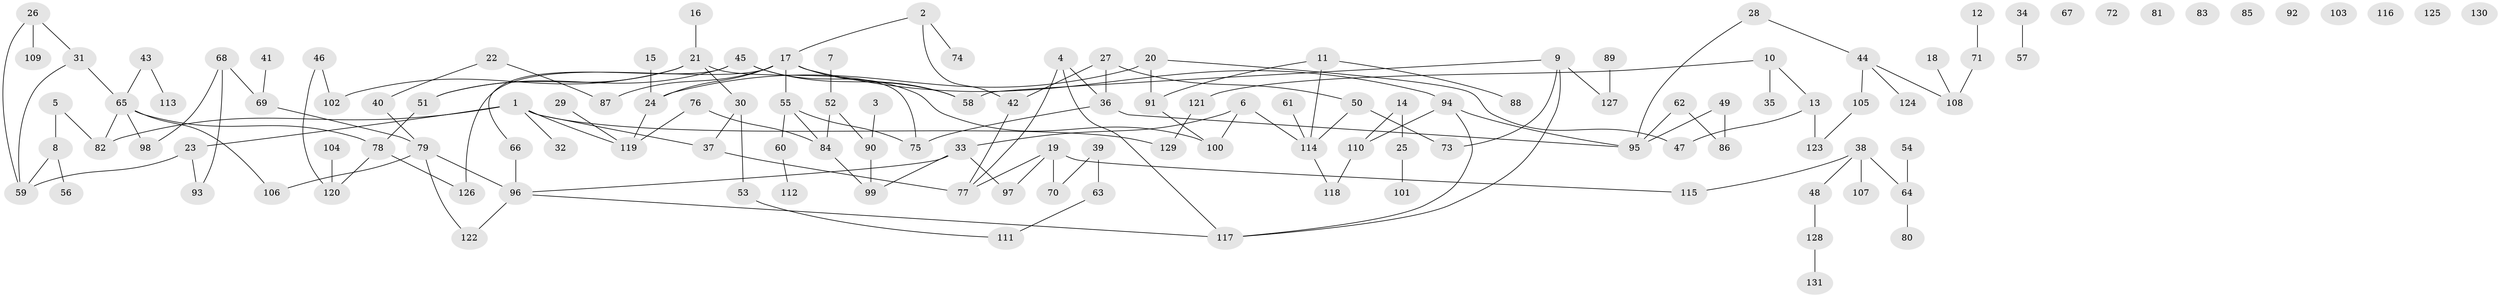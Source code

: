 // Generated by graph-tools (version 1.1) at 2025/33/03/09/25 02:33:35]
// undirected, 131 vertices, 153 edges
graph export_dot {
graph [start="1"]
  node [color=gray90,style=filled];
  1;
  2;
  3;
  4;
  5;
  6;
  7;
  8;
  9;
  10;
  11;
  12;
  13;
  14;
  15;
  16;
  17;
  18;
  19;
  20;
  21;
  22;
  23;
  24;
  25;
  26;
  27;
  28;
  29;
  30;
  31;
  32;
  33;
  34;
  35;
  36;
  37;
  38;
  39;
  40;
  41;
  42;
  43;
  44;
  45;
  46;
  47;
  48;
  49;
  50;
  51;
  52;
  53;
  54;
  55;
  56;
  57;
  58;
  59;
  60;
  61;
  62;
  63;
  64;
  65;
  66;
  67;
  68;
  69;
  70;
  71;
  72;
  73;
  74;
  75;
  76;
  77;
  78;
  79;
  80;
  81;
  82;
  83;
  84;
  85;
  86;
  87;
  88;
  89;
  90;
  91;
  92;
  93;
  94;
  95;
  96;
  97;
  98;
  99;
  100;
  101;
  102;
  103;
  104;
  105;
  106;
  107;
  108;
  109;
  110;
  111;
  112;
  113;
  114;
  115;
  116;
  117;
  118;
  119;
  120;
  121;
  122;
  123;
  124;
  125;
  126;
  127;
  128;
  129;
  130;
  131;
  1 -- 23;
  1 -- 32;
  1 -- 37;
  1 -- 82;
  1 -- 119;
  1 -- 129;
  2 -- 17;
  2 -- 42;
  2 -- 74;
  3 -- 90;
  4 -- 36;
  4 -- 77;
  4 -- 117;
  5 -- 8;
  5 -- 82;
  6 -- 33;
  6 -- 100;
  6 -- 114;
  7 -- 52;
  8 -- 56;
  8 -- 59;
  9 -- 58;
  9 -- 73;
  9 -- 117;
  9 -- 127;
  10 -- 13;
  10 -- 35;
  10 -- 121;
  11 -- 88;
  11 -- 91;
  11 -- 114;
  12 -- 71;
  13 -- 47;
  13 -- 123;
  14 -- 25;
  14 -- 110;
  15 -- 24;
  16 -- 21;
  17 -- 24;
  17 -- 55;
  17 -- 58;
  17 -- 87;
  17 -- 94;
  17 -- 126;
  18 -- 108;
  19 -- 70;
  19 -- 77;
  19 -- 97;
  19 -- 115;
  20 -- 24;
  20 -- 47;
  20 -- 91;
  21 -- 30;
  21 -- 51;
  21 -- 75;
  21 -- 102;
  22 -- 40;
  22 -- 87;
  23 -- 59;
  23 -- 93;
  24 -- 119;
  25 -- 101;
  26 -- 31;
  26 -- 59;
  26 -- 109;
  27 -- 36;
  27 -- 42;
  27 -- 50;
  28 -- 44;
  28 -- 95;
  29 -- 119;
  30 -- 37;
  30 -- 53;
  31 -- 59;
  31 -- 65;
  33 -- 96;
  33 -- 97;
  33 -- 99;
  34 -- 57;
  36 -- 75;
  36 -- 95;
  37 -- 77;
  38 -- 48;
  38 -- 64;
  38 -- 107;
  38 -- 115;
  39 -- 63;
  39 -- 70;
  40 -- 79;
  41 -- 69;
  42 -- 77;
  43 -- 65;
  43 -- 113;
  44 -- 105;
  44 -- 108;
  44 -- 124;
  45 -- 51;
  45 -- 58;
  45 -- 66;
  45 -- 100;
  46 -- 102;
  46 -- 120;
  48 -- 128;
  49 -- 86;
  49 -- 95;
  50 -- 73;
  50 -- 114;
  51 -- 78;
  52 -- 84;
  52 -- 90;
  53 -- 111;
  54 -- 64;
  55 -- 60;
  55 -- 75;
  55 -- 84;
  60 -- 112;
  61 -- 114;
  62 -- 86;
  62 -- 95;
  63 -- 111;
  64 -- 80;
  65 -- 78;
  65 -- 82;
  65 -- 98;
  65 -- 106;
  66 -- 96;
  68 -- 69;
  68 -- 93;
  68 -- 98;
  69 -- 79;
  71 -- 108;
  76 -- 84;
  76 -- 119;
  78 -- 120;
  78 -- 126;
  79 -- 96;
  79 -- 106;
  79 -- 122;
  84 -- 99;
  89 -- 127;
  90 -- 99;
  91 -- 100;
  94 -- 95;
  94 -- 110;
  94 -- 117;
  96 -- 117;
  96 -- 122;
  104 -- 120;
  105 -- 123;
  110 -- 118;
  114 -- 118;
  121 -- 129;
  128 -- 131;
}
